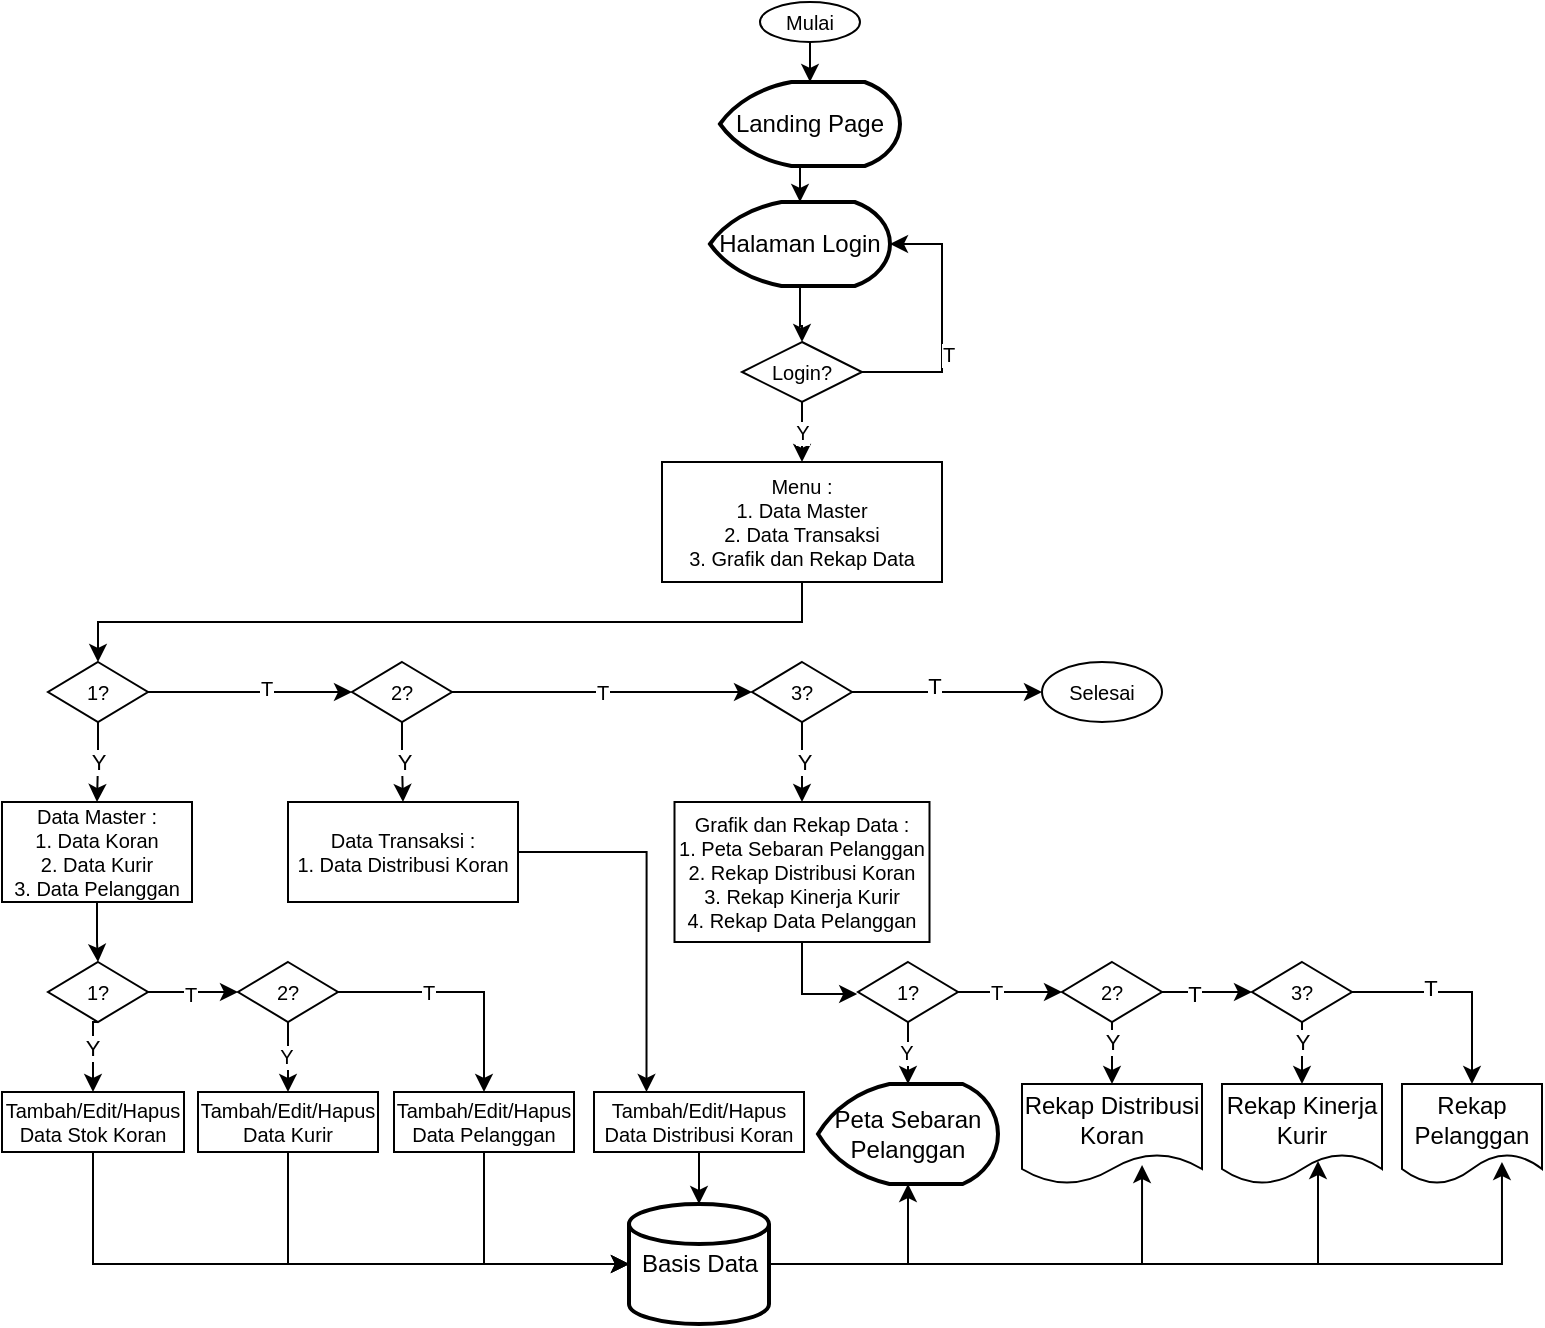 <mxfile version="21.7.5" type="github">
  <diagram id="C5RBs43oDa-KdzZeNtuy" name="Page-1">
    <mxGraphModel dx="1194" dy="792" grid="1" gridSize="10" guides="1" tooltips="1" connect="1" arrows="1" fold="1" page="1" pageScale="1" pageWidth="827" pageHeight="1169" math="0" shadow="0">
      <root>
        <mxCell id="WIyWlLk6GJQsqaUBKTNV-0" />
        <mxCell id="WIyWlLk6GJQsqaUBKTNV-1" parent="WIyWlLk6GJQsqaUBKTNV-0" />
        <mxCell id="JiNHqcxRlWNYeF-rXwPL-3" style="edgeStyle=orthogonalEdgeStyle;rounded=0;orthogonalLoop=1;jettySize=auto;html=1;exitX=0.5;exitY=1;exitDx=0;exitDy=0;entryX=0.5;entryY=0;entryDx=0;entryDy=0;fontSize=10;entryPerimeter=0;" parent="WIyWlLk6GJQsqaUBKTNV-1" source="PEDMvoowwH5u29rOamHG-0" target="CEV3KoDHD8PEOqDO0o8Z-24" edge="1">
          <mxGeometry relative="1" as="geometry" />
        </mxCell>
        <mxCell id="PEDMvoowwH5u29rOamHG-0" value="Mulai" style="ellipse;whiteSpace=wrap;html=1;fontSize=10;" parent="WIyWlLk6GJQsqaUBKTNV-1" vertex="1">
          <mxGeometry x="389" y="10" width="50" height="20" as="geometry" />
        </mxCell>
        <mxCell id="JiNHqcxRlWNYeF-rXwPL-4" value="Y" style="edgeStyle=orthogonalEdgeStyle;rounded=0;orthogonalLoop=1;jettySize=auto;html=1;exitX=0.5;exitY=1;exitDx=0;exitDy=0;entryX=0.5;entryY=0;entryDx=0;entryDy=0;fontSize=10;" parent="WIyWlLk6GJQsqaUBKTNV-1" source="PEDMvoowwH5u29rOamHG-1" target="PEDMvoowwH5u29rOamHG-2" edge="1">
          <mxGeometry relative="1" as="geometry" />
        </mxCell>
        <mxCell id="JiNHqcxRlWNYeF-rXwPL-5" style="edgeStyle=orthogonalEdgeStyle;rounded=0;orthogonalLoop=1;jettySize=auto;html=1;exitX=1;exitY=0.5;exitDx=0;exitDy=0;entryX=1;entryY=0.5;entryDx=0;entryDy=0;fontSize=10;entryPerimeter=0;" parent="WIyWlLk6GJQsqaUBKTNV-1" source="PEDMvoowwH5u29rOamHG-1" target="CEV3KoDHD8PEOqDO0o8Z-25" edge="1">
          <mxGeometry relative="1" as="geometry">
            <Array as="points">
              <mxPoint x="480" y="195" />
              <mxPoint x="480" y="131" />
            </Array>
          </mxGeometry>
        </mxCell>
        <mxCell id="JiNHqcxRlWNYeF-rXwPL-6" value="T" style="edgeLabel;html=1;align=center;verticalAlign=middle;resizable=0;points=[];fontSize=10;" parent="JiNHqcxRlWNYeF-rXwPL-5" vertex="1" connectable="0">
          <mxGeometry x="-0.248" y="-3" relative="1" as="geometry">
            <mxPoint as="offset" />
          </mxGeometry>
        </mxCell>
        <mxCell id="PEDMvoowwH5u29rOamHG-1" value="Login?" style="rhombus;whiteSpace=wrap;html=1;fontSize=10;" parent="WIyWlLk6GJQsqaUBKTNV-1" vertex="1">
          <mxGeometry x="380" y="180" width="60" height="30" as="geometry" />
        </mxCell>
        <mxCell id="JiNHqcxRlWNYeF-rXwPL-7" style="edgeStyle=orthogonalEdgeStyle;rounded=0;orthogonalLoop=1;jettySize=auto;html=1;exitX=0.5;exitY=1;exitDx=0;exitDy=0;entryX=0.5;entryY=0;entryDx=0;entryDy=0;fontSize=10;" parent="WIyWlLk6GJQsqaUBKTNV-1" source="PEDMvoowwH5u29rOamHG-2" target="JiNHqcxRlWNYeF-rXwPL-0" edge="1">
          <mxGeometry relative="1" as="geometry" />
        </mxCell>
        <mxCell id="PEDMvoowwH5u29rOamHG-2" value="&lt;div style=&quot;font-size: 10px;&quot;&gt;&lt;span style=&quot;font-size: 10px; background-color: initial;&quot;&gt;Menu :&lt;/span&gt;&lt;/div&gt;&lt;font style=&quot;font-size: 10px;&quot;&gt;&lt;div style=&quot;font-size: 10px;&quot;&gt;&lt;span style=&quot;background-color: initial; font-size: 10px;&quot;&gt;1. Data Master&lt;/span&gt;&lt;/div&gt;&lt;div style=&quot;font-size: 10px;&quot;&gt;&lt;span style=&quot;background-color: initial; font-size: 10px;&quot;&gt;2. Data Transaksi&lt;/span&gt;&lt;/div&gt;&lt;div style=&quot;font-size: 10px;&quot;&gt;&lt;span style=&quot;background-color: initial; font-size: 10px;&quot;&gt;3. Grafik dan Rekap Data&lt;/span&gt;&lt;/div&gt;&lt;/font&gt;" style="rounded=0;whiteSpace=wrap;html=1;align=center;fontSize=10;" parent="WIyWlLk6GJQsqaUBKTNV-1" vertex="1">
          <mxGeometry x="340" y="240" width="140" height="60" as="geometry" />
        </mxCell>
        <mxCell id="JiNHqcxRlWNYeF-rXwPL-8" style="edgeStyle=orthogonalEdgeStyle;rounded=0;orthogonalLoop=1;jettySize=auto;html=1;exitX=1;exitY=0.5;exitDx=0;exitDy=0;entryX=0;entryY=0.5;entryDx=0;entryDy=0;fontSize=10;" parent="WIyWlLk6GJQsqaUBKTNV-1" source="JiNHqcxRlWNYeF-rXwPL-0" target="JiNHqcxRlWNYeF-rXwPL-2" edge="1">
          <mxGeometry relative="1" as="geometry" />
        </mxCell>
        <mxCell id="JiNHqcxRlWNYeF-rXwPL-9" value="T" style="edgeLabel;html=1;align=center;verticalAlign=middle;resizable=0;points=[];fontSize=10;" parent="JiNHqcxRlWNYeF-rXwPL-8" vertex="1" connectable="0">
          <mxGeometry x="0.15" y="2" relative="1" as="geometry">
            <mxPoint as="offset" />
          </mxGeometry>
        </mxCell>
        <mxCell id="ZIuvK2Msw9qaPoizuIzn-37" style="edgeStyle=orthogonalEdgeStyle;rounded=0;orthogonalLoop=1;jettySize=auto;html=1;exitX=0.5;exitY=1;exitDx=0;exitDy=0;entryX=0.5;entryY=0;entryDx=0;entryDy=0;" parent="WIyWlLk6GJQsqaUBKTNV-1" source="JiNHqcxRlWNYeF-rXwPL-0" target="ZIuvK2Msw9qaPoizuIzn-0" edge="1">
          <mxGeometry relative="1" as="geometry" />
        </mxCell>
        <mxCell id="ZIuvK2Msw9qaPoizuIzn-38" value="Y" style="edgeLabel;html=1;align=center;verticalAlign=middle;resizable=0;points=[];" parent="ZIuvK2Msw9qaPoizuIzn-37" vertex="1" connectable="0">
          <mxGeometry x="-0.013" y="1" relative="1" as="geometry">
            <mxPoint y="-1" as="offset" />
          </mxGeometry>
        </mxCell>
        <mxCell id="JiNHqcxRlWNYeF-rXwPL-0" value="1?" style="rhombus;whiteSpace=wrap;html=1;fontSize=10;" parent="WIyWlLk6GJQsqaUBKTNV-1" vertex="1">
          <mxGeometry x="33" y="340" width="50" height="30" as="geometry" />
        </mxCell>
        <mxCell id="JiNHqcxRlWNYeF-rXwPL-12" style="edgeStyle=orthogonalEdgeStyle;rounded=0;orthogonalLoop=1;jettySize=auto;html=1;exitX=1;exitY=0.5;exitDx=0;exitDy=0;entryX=0;entryY=0.5;entryDx=0;entryDy=0;fontSize=10;" parent="WIyWlLk6GJQsqaUBKTNV-1" source="JiNHqcxRlWNYeF-rXwPL-1" target="JiNHqcxRlWNYeF-rXwPL-11" edge="1">
          <mxGeometry relative="1" as="geometry" />
        </mxCell>
        <mxCell id="CEV3KoDHD8PEOqDO0o8Z-17" value="T" style="edgeLabel;html=1;align=center;verticalAlign=middle;resizable=0;points=[];" vertex="1" connectable="0" parent="JiNHqcxRlWNYeF-rXwPL-12">
          <mxGeometry x="-0.132" y="3" relative="1" as="geometry">
            <mxPoint as="offset" />
          </mxGeometry>
        </mxCell>
        <mxCell id="ZIuvK2Msw9qaPoizuIzn-60" style="edgeStyle=orthogonalEdgeStyle;rounded=0;orthogonalLoop=1;jettySize=auto;html=1;exitX=0.5;exitY=1;exitDx=0;exitDy=0;entryX=0.5;entryY=0;entryDx=0;entryDy=0;" parent="WIyWlLk6GJQsqaUBKTNV-1" source="JiNHqcxRlWNYeF-rXwPL-1" target="ZIuvK2Msw9qaPoizuIzn-59" edge="1">
          <mxGeometry relative="1" as="geometry" />
        </mxCell>
        <mxCell id="ZIuvK2Msw9qaPoizuIzn-61" value="Y" style="edgeLabel;html=1;align=center;verticalAlign=middle;resizable=0;points=[];" parent="ZIuvK2Msw9qaPoizuIzn-60" vertex="1" connectable="0">
          <mxGeometry x="-0.018" y="1" relative="1" as="geometry">
            <mxPoint as="offset" />
          </mxGeometry>
        </mxCell>
        <mxCell id="JiNHqcxRlWNYeF-rXwPL-1" value="3?" style="rhombus;whiteSpace=wrap;html=1;fontSize=10;" parent="WIyWlLk6GJQsqaUBKTNV-1" vertex="1">
          <mxGeometry x="385" y="340" width="50" height="30" as="geometry" />
        </mxCell>
        <mxCell id="JiNHqcxRlWNYeF-rXwPL-10" value="T" style="edgeStyle=orthogonalEdgeStyle;rounded=0;orthogonalLoop=1;jettySize=auto;html=1;exitX=1;exitY=0.5;exitDx=0;exitDy=0;fontSize=10;entryX=0;entryY=0.5;entryDx=0;entryDy=0;" parent="WIyWlLk6GJQsqaUBKTNV-1" source="JiNHqcxRlWNYeF-rXwPL-2" target="JiNHqcxRlWNYeF-rXwPL-1" edge="1">
          <mxGeometry relative="1" as="geometry" />
        </mxCell>
        <mxCell id="ZIuvK2Msw9qaPoizuIzn-41" style="edgeStyle=orthogonalEdgeStyle;rounded=0;orthogonalLoop=1;jettySize=auto;html=1;exitX=0.5;exitY=1;exitDx=0;exitDy=0;entryX=0.5;entryY=0;entryDx=0;entryDy=0;" parent="WIyWlLk6GJQsqaUBKTNV-1" source="JiNHqcxRlWNYeF-rXwPL-2" target="ZIuvK2Msw9qaPoizuIzn-32" edge="1">
          <mxGeometry relative="1" as="geometry" />
        </mxCell>
        <mxCell id="ZIuvK2Msw9qaPoizuIzn-42" value="Y" style="edgeLabel;html=1;align=center;verticalAlign=middle;resizable=0;points=[];" parent="ZIuvK2Msw9qaPoizuIzn-41" vertex="1" connectable="0">
          <mxGeometry x="0.012" relative="1" as="geometry">
            <mxPoint as="offset" />
          </mxGeometry>
        </mxCell>
        <mxCell id="JiNHqcxRlWNYeF-rXwPL-2" value="2?" style="rhombus;whiteSpace=wrap;html=1;fontSize=10;" parent="WIyWlLk6GJQsqaUBKTNV-1" vertex="1">
          <mxGeometry x="185" y="340" width="50" height="30" as="geometry" />
        </mxCell>
        <mxCell id="JiNHqcxRlWNYeF-rXwPL-11" value="Selesai" style="ellipse;whiteSpace=wrap;html=1;fontSize=10;" parent="WIyWlLk6GJQsqaUBKTNV-1" vertex="1">
          <mxGeometry x="530" y="340" width="60" height="30" as="geometry" />
        </mxCell>
        <mxCell id="ZIuvK2Msw9qaPoizuIzn-4" style="edgeStyle=orthogonalEdgeStyle;rounded=0;orthogonalLoop=1;jettySize=auto;html=1;exitX=0.5;exitY=1;exitDx=0;exitDy=0;fontSize=10;" parent="WIyWlLk6GJQsqaUBKTNV-1" source="ZIuvK2Msw9qaPoizuIzn-0" target="ZIuvK2Msw9qaPoizuIzn-3" edge="1">
          <mxGeometry relative="1" as="geometry" />
        </mxCell>
        <mxCell id="ZIuvK2Msw9qaPoizuIzn-0" value="Data Master :&lt;br style=&quot;font-size: 10px;&quot;&gt;1. Data Koran&lt;br style=&quot;font-size: 10px;&quot;&gt;2. Data Kurir&lt;br style=&quot;font-size: 10px;&quot;&gt;3. Data Pelanggan" style="rounded=0;whiteSpace=wrap;html=1;fontSize=10;" parent="WIyWlLk6GJQsqaUBKTNV-1" vertex="1">
          <mxGeometry x="10" y="410" width="95" height="50" as="geometry" />
        </mxCell>
        <mxCell id="ZIuvK2Msw9qaPoizuIzn-13" style="edgeStyle=orthogonalEdgeStyle;rounded=0;orthogonalLoop=1;jettySize=auto;html=1;exitX=1;exitY=0.5;exitDx=0;exitDy=0;entryX=0;entryY=0.5;entryDx=0;entryDy=0;fontSize=10;" parent="WIyWlLk6GJQsqaUBKTNV-1" source="ZIuvK2Msw9qaPoizuIzn-3" target="ZIuvK2Msw9qaPoizuIzn-6" edge="1">
          <mxGeometry relative="1" as="geometry" />
        </mxCell>
        <mxCell id="ZIuvK2Msw9qaPoizuIzn-25" value="T" style="edgeLabel;html=1;align=center;verticalAlign=middle;resizable=0;points=[];fontSize=10;" parent="ZIuvK2Msw9qaPoizuIzn-13" vertex="1" connectable="0">
          <mxGeometry x="-0.067" y="-1" relative="1" as="geometry">
            <mxPoint as="offset" />
          </mxGeometry>
        </mxCell>
        <mxCell id="ZIuvK2Msw9qaPoizuIzn-43" style="edgeStyle=orthogonalEdgeStyle;rounded=0;orthogonalLoop=1;jettySize=auto;html=1;exitX=0.5;exitY=1;exitDx=0;exitDy=0;entryX=0.5;entryY=0;entryDx=0;entryDy=0;" parent="WIyWlLk6GJQsqaUBKTNV-1" source="ZIuvK2Msw9qaPoizuIzn-3" target="ZIuvK2Msw9qaPoizuIzn-5" edge="1">
          <mxGeometry relative="1" as="geometry" />
        </mxCell>
        <mxCell id="ZIuvK2Msw9qaPoizuIzn-44" value="Y" style="edgeLabel;html=1;align=center;verticalAlign=middle;resizable=0;points=[];" parent="ZIuvK2Msw9qaPoizuIzn-43" vertex="1" connectable="0">
          <mxGeometry x="-0.174" y="-1" relative="1" as="geometry">
            <mxPoint as="offset" />
          </mxGeometry>
        </mxCell>
        <mxCell id="ZIuvK2Msw9qaPoizuIzn-3" value="1?" style="rhombus;whiteSpace=wrap;html=1;fontSize=10;" parent="WIyWlLk6GJQsqaUBKTNV-1" vertex="1">
          <mxGeometry x="33" y="490" width="50" height="30" as="geometry" />
        </mxCell>
        <mxCell id="ZIuvK2Msw9qaPoizuIzn-18" style="edgeStyle=orthogonalEdgeStyle;rounded=0;orthogonalLoop=1;jettySize=auto;html=1;exitX=0.5;exitY=1;exitDx=0;exitDy=0;entryX=0;entryY=0.5;entryDx=0;entryDy=0;entryPerimeter=0;fontSize=10;" parent="WIyWlLk6GJQsqaUBKTNV-1" source="ZIuvK2Msw9qaPoizuIzn-5" target="CEV3KoDHD8PEOqDO0o8Z-18" edge="1">
          <mxGeometry relative="1" as="geometry" />
        </mxCell>
        <mxCell id="ZIuvK2Msw9qaPoizuIzn-5" value="Tambah/Edit/Hapus&lt;br style=&quot;font-size: 10px;&quot;&gt;Data Stok Koran" style="rounded=0;whiteSpace=wrap;html=1;fontSize=10;" parent="WIyWlLk6GJQsqaUBKTNV-1" vertex="1">
          <mxGeometry x="10" y="555" width="91" height="30" as="geometry" />
        </mxCell>
        <mxCell id="ZIuvK2Msw9qaPoizuIzn-16" style="edgeStyle=orthogonalEdgeStyle;rounded=0;orthogonalLoop=1;jettySize=auto;html=1;exitX=0.5;exitY=1;exitDx=0;exitDy=0;entryX=0.5;entryY=0;entryDx=0;entryDy=0;fontSize=10;" parent="WIyWlLk6GJQsqaUBKTNV-1" source="ZIuvK2Msw9qaPoizuIzn-6" target="ZIuvK2Msw9qaPoizuIzn-21" edge="1">
          <mxGeometry relative="1" as="geometry">
            <mxPoint x="230" y="645" as="targetPoint" />
          </mxGeometry>
        </mxCell>
        <mxCell id="ZIuvK2Msw9qaPoizuIzn-36" value="Y" style="edgeLabel;html=1;align=center;verticalAlign=middle;resizable=0;points=[];fontSize=10;" parent="ZIuvK2Msw9qaPoizuIzn-16" vertex="1" connectable="0">
          <mxGeometry x="-0.017" y="-1" relative="1" as="geometry">
            <mxPoint as="offset" />
          </mxGeometry>
        </mxCell>
        <mxCell id="ZIuvK2Msw9qaPoizuIzn-23" style="edgeStyle=orthogonalEdgeStyle;rounded=0;orthogonalLoop=1;jettySize=auto;html=1;exitX=1;exitY=0.5;exitDx=0;exitDy=0;entryX=0.5;entryY=0;entryDx=0;entryDy=0;fontSize=10;" parent="WIyWlLk6GJQsqaUBKTNV-1" source="ZIuvK2Msw9qaPoizuIzn-6" target="ZIuvK2Msw9qaPoizuIzn-20" edge="1">
          <mxGeometry relative="1" as="geometry" />
        </mxCell>
        <mxCell id="ZIuvK2Msw9qaPoizuIzn-24" value="T" style="edgeLabel;html=1;align=center;verticalAlign=middle;resizable=0;points=[];fontSize=10;" parent="ZIuvK2Msw9qaPoizuIzn-23" vertex="1" connectable="0">
          <mxGeometry x="-0.274" relative="1" as="geometry">
            <mxPoint as="offset" />
          </mxGeometry>
        </mxCell>
        <mxCell id="ZIuvK2Msw9qaPoizuIzn-6" value="2?" style="rhombus;whiteSpace=wrap;html=1;fontSize=10;" parent="WIyWlLk6GJQsqaUBKTNV-1" vertex="1">
          <mxGeometry x="128" y="490" width="50" height="30" as="geometry" />
        </mxCell>
        <mxCell id="ZIuvK2Msw9qaPoizuIzn-27" style="edgeStyle=orthogonalEdgeStyle;rounded=0;orthogonalLoop=1;jettySize=auto;html=1;exitX=0.5;exitY=1;exitDx=0;exitDy=0;entryX=0;entryY=0.5;entryDx=0;entryDy=0;entryPerimeter=0;fontSize=10;" parent="WIyWlLk6GJQsqaUBKTNV-1" source="ZIuvK2Msw9qaPoizuIzn-20" target="CEV3KoDHD8PEOqDO0o8Z-18" edge="1">
          <mxGeometry relative="1" as="geometry" />
        </mxCell>
        <mxCell id="ZIuvK2Msw9qaPoizuIzn-20" value="Tambah/Edit/Hapus&lt;br style=&quot;font-size: 10px;&quot;&gt;Data Pelanggan" style="rounded=0;whiteSpace=wrap;html=1;fontSize=10;" parent="WIyWlLk6GJQsqaUBKTNV-1" vertex="1">
          <mxGeometry x="206" y="555" width="90" height="30" as="geometry" />
        </mxCell>
        <mxCell id="ZIuvK2Msw9qaPoizuIzn-26" style="edgeStyle=orthogonalEdgeStyle;rounded=0;orthogonalLoop=1;jettySize=auto;html=1;exitX=0.5;exitY=1;exitDx=0;exitDy=0;entryX=0;entryY=0.5;entryDx=0;entryDy=0;entryPerimeter=0;fontSize=10;" parent="WIyWlLk6GJQsqaUBKTNV-1" source="ZIuvK2Msw9qaPoizuIzn-21" target="CEV3KoDHD8PEOqDO0o8Z-18" edge="1">
          <mxGeometry relative="1" as="geometry" />
        </mxCell>
        <mxCell id="ZIuvK2Msw9qaPoizuIzn-21" value="Tambah/Edit/Hapus&lt;br style=&quot;border-color: var(--border-color);&quot;&gt;Data Kurir" style="rounded=0;whiteSpace=wrap;html=1;fontSize=10;" parent="WIyWlLk6GJQsqaUBKTNV-1" vertex="1">
          <mxGeometry x="108" y="555" width="90" height="30" as="geometry" />
        </mxCell>
        <mxCell id="ZIuvK2Msw9qaPoizuIzn-54" style="edgeStyle=orthogonalEdgeStyle;rounded=0;orthogonalLoop=1;jettySize=auto;html=1;exitX=1;exitY=0.5;exitDx=0;exitDy=0;entryX=0.25;entryY=0;entryDx=0;entryDy=0;" parent="WIyWlLk6GJQsqaUBKTNV-1" source="ZIuvK2Msw9qaPoizuIzn-32" target="ZIuvK2Msw9qaPoizuIzn-51" edge="1">
          <mxGeometry relative="1" as="geometry">
            <mxPoint x="342.29" y="490" as="targetPoint" />
          </mxGeometry>
        </mxCell>
        <mxCell id="ZIuvK2Msw9qaPoizuIzn-32" value="Data Transaksi :&lt;br&gt;1. Data Distribusi Koran" style="rounded=0;whiteSpace=wrap;html=1;fontSize=10;" parent="WIyWlLk6GJQsqaUBKTNV-1" vertex="1">
          <mxGeometry x="153" y="410" width="115" height="50" as="geometry" />
        </mxCell>
        <mxCell id="CEV3KoDHD8PEOqDO0o8Z-19" style="edgeStyle=orthogonalEdgeStyle;rounded=0;orthogonalLoop=1;jettySize=auto;html=1;exitX=0.5;exitY=1;exitDx=0;exitDy=0;entryX=0.5;entryY=0;entryDx=0;entryDy=0;entryPerimeter=0;" edge="1" parent="WIyWlLk6GJQsqaUBKTNV-1" source="ZIuvK2Msw9qaPoizuIzn-51" target="CEV3KoDHD8PEOqDO0o8Z-18">
          <mxGeometry relative="1" as="geometry" />
        </mxCell>
        <mxCell id="ZIuvK2Msw9qaPoizuIzn-51" value="Tambah/Edit/Hapus&lt;br style=&quot;font-size: 10px;&quot;&gt;Data Distribusi Koran" style="rounded=0;whiteSpace=wrap;html=1;fontSize=10;" parent="WIyWlLk6GJQsqaUBKTNV-1" vertex="1">
          <mxGeometry x="306.0" y="555" width="105" height="30" as="geometry" />
        </mxCell>
        <mxCell id="ZIuvK2Msw9qaPoizuIzn-76" style="edgeStyle=orthogonalEdgeStyle;rounded=0;orthogonalLoop=1;jettySize=auto;html=1;exitX=0.5;exitY=1;exitDx=0;exitDy=0;entryX=-0.009;entryY=0.54;entryDx=0;entryDy=0;entryPerimeter=0;" parent="WIyWlLk6GJQsqaUBKTNV-1" source="ZIuvK2Msw9qaPoizuIzn-59" target="ZIuvK2Msw9qaPoizuIzn-73" edge="1">
          <mxGeometry relative="1" as="geometry">
            <Array as="points">
              <mxPoint x="410" y="506" />
              <mxPoint x="438" y="506" />
            </Array>
          </mxGeometry>
        </mxCell>
        <mxCell id="ZIuvK2Msw9qaPoizuIzn-59" value="Grafik dan Rekap Data :&lt;br style=&quot;font-size: 10px;&quot;&gt;1. Peta Sebaran Pelanggan&lt;br&gt;2. Rekap Distribusi Koran&lt;br&gt;3. Rekap Kinerja Kurir&lt;br&gt;4. Rekap Data Pelanggan" style="rounded=0;whiteSpace=wrap;html=1;fontSize=10;" parent="WIyWlLk6GJQsqaUBKTNV-1" vertex="1">
          <mxGeometry x="346.25" y="410" width="127.5" height="70" as="geometry" />
        </mxCell>
        <mxCell id="ZIuvK2Msw9qaPoizuIzn-69" style="edgeStyle=orthogonalEdgeStyle;rounded=0;orthogonalLoop=1;jettySize=auto;html=1;exitX=0.5;exitY=1;exitDx=0;exitDy=0;entryX=0.5;entryY=0;entryDx=0;entryDy=0;fontSize=10;entryPerimeter=0;" parent="WIyWlLk6GJQsqaUBKTNV-1" source="ZIuvK2Msw9qaPoizuIzn-73" target="CEV3KoDHD8PEOqDO0o8Z-5" edge="1">
          <mxGeometry relative="1" as="geometry">
            <mxPoint x="463.0" y="555" as="targetPoint" />
          </mxGeometry>
        </mxCell>
        <mxCell id="ZIuvK2Msw9qaPoizuIzn-70" value="Y" style="edgeLabel;html=1;align=center;verticalAlign=middle;resizable=0;points=[];fontSize=10;" parent="ZIuvK2Msw9qaPoizuIzn-69" vertex="1" connectable="0">
          <mxGeometry x="-0.017" y="-1" relative="1" as="geometry">
            <mxPoint as="offset" />
          </mxGeometry>
        </mxCell>
        <mxCell id="ZIuvK2Msw9qaPoizuIzn-71" style="edgeStyle=orthogonalEdgeStyle;rounded=0;orthogonalLoop=1;jettySize=auto;html=1;exitX=1;exitY=0.5;exitDx=0;exitDy=0;entryX=0;entryY=0.5;entryDx=0;entryDy=0;fontSize=10;" parent="WIyWlLk6GJQsqaUBKTNV-1" source="ZIuvK2Msw9qaPoizuIzn-73" target="CEV3KoDHD8PEOqDO0o8Z-4" edge="1">
          <mxGeometry relative="1" as="geometry">
            <mxPoint x="560" y="555" as="targetPoint" />
          </mxGeometry>
        </mxCell>
        <mxCell id="ZIuvK2Msw9qaPoizuIzn-72" value="T" style="edgeLabel;html=1;align=center;verticalAlign=middle;resizable=0;points=[];fontSize=10;" parent="ZIuvK2Msw9qaPoizuIzn-71" vertex="1" connectable="0">
          <mxGeometry x="-0.274" relative="1" as="geometry">
            <mxPoint as="offset" />
          </mxGeometry>
        </mxCell>
        <mxCell id="ZIuvK2Msw9qaPoizuIzn-73" value="1?" style="rhombus;whiteSpace=wrap;html=1;fontSize=10;" parent="WIyWlLk6GJQsqaUBKTNV-1" vertex="1">
          <mxGeometry x="438" y="490" width="50" height="30" as="geometry" />
        </mxCell>
        <mxCell id="CEV3KoDHD8PEOqDO0o8Z-1" value="Rekap Distribusi Koran" style="shape=document;whiteSpace=wrap;html=1;boundedLbl=1;" vertex="1" parent="WIyWlLk6GJQsqaUBKTNV-1">
          <mxGeometry x="520" y="551" width="90" height="50" as="geometry" />
        </mxCell>
        <mxCell id="CEV3KoDHD8PEOqDO0o8Z-2" value="Rekap Kinerja Kurir" style="shape=document;whiteSpace=wrap;html=1;boundedLbl=1;" vertex="1" parent="WIyWlLk6GJQsqaUBKTNV-1">
          <mxGeometry x="620" y="551" width="80" height="50" as="geometry" />
        </mxCell>
        <mxCell id="CEV3KoDHD8PEOqDO0o8Z-3" value="Rekap Pelanggan" style="shape=document;whiteSpace=wrap;html=1;boundedLbl=1;" vertex="1" parent="WIyWlLk6GJQsqaUBKTNV-1">
          <mxGeometry x="710" y="551" width="70" height="50" as="geometry" />
        </mxCell>
        <mxCell id="CEV3KoDHD8PEOqDO0o8Z-6" style="edgeStyle=orthogonalEdgeStyle;rounded=0;orthogonalLoop=1;jettySize=auto;html=1;entryX=0.5;entryY=0;entryDx=0;entryDy=0;" edge="1" parent="WIyWlLk6GJQsqaUBKTNV-1" source="CEV3KoDHD8PEOqDO0o8Z-4" target="CEV3KoDHD8PEOqDO0o8Z-1">
          <mxGeometry relative="1" as="geometry" />
        </mxCell>
        <mxCell id="CEV3KoDHD8PEOqDO0o8Z-12" value="Y" style="edgeLabel;html=1;align=center;verticalAlign=middle;resizable=0;points=[];" vertex="1" connectable="0" parent="CEV3KoDHD8PEOqDO0o8Z-6">
          <mxGeometry x="-0.614" relative="1" as="geometry">
            <mxPoint as="offset" />
          </mxGeometry>
        </mxCell>
        <mxCell id="CEV3KoDHD8PEOqDO0o8Z-10" style="edgeStyle=orthogonalEdgeStyle;rounded=0;orthogonalLoop=1;jettySize=auto;html=1;entryX=0;entryY=0.5;entryDx=0;entryDy=0;" edge="1" parent="WIyWlLk6GJQsqaUBKTNV-1" source="CEV3KoDHD8PEOqDO0o8Z-4" target="CEV3KoDHD8PEOqDO0o8Z-9">
          <mxGeometry relative="1" as="geometry" />
        </mxCell>
        <mxCell id="CEV3KoDHD8PEOqDO0o8Z-11" value="T" style="edgeLabel;html=1;align=center;verticalAlign=middle;resizable=0;points=[];" vertex="1" connectable="0" parent="CEV3KoDHD8PEOqDO0o8Z-10">
          <mxGeometry x="-0.313" y="-1" relative="1" as="geometry">
            <mxPoint as="offset" />
          </mxGeometry>
        </mxCell>
        <mxCell id="CEV3KoDHD8PEOqDO0o8Z-4" value="2?" style="rhombus;whiteSpace=wrap;html=1;fontSize=10;" vertex="1" parent="WIyWlLk6GJQsqaUBKTNV-1">
          <mxGeometry x="540" y="490" width="50" height="30" as="geometry" />
        </mxCell>
        <mxCell id="CEV3KoDHD8PEOqDO0o8Z-5" value="Peta Sebaran Pelanggan" style="strokeWidth=2;html=1;shape=mxgraph.flowchart.display;whiteSpace=wrap;" vertex="1" parent="WIyWlLk6GJQsqaUBKTNV-1">
          <mxGeometry x="418" y="551" width="90" height="50" as="geometry" />
        </mxCell>
        <mxCell id="CEV3KoDHD8PEOqDO0o8Z-13" style="edgeStyle=orthogonalEdgeStyle;rounded=0;orthogonalLoop=1;jettySize=auto;html=1;entryX=0.5;entryY=0;entryDx=0;entryDy=0;" edge="1" parent="WIyWlLk6GJQsqaUBKTNV-1" source="CEV3KoDHD8PEOqDO0o8Z-9" target="CEV3KoDHD8PEOqDO0o8Z-2">
          <mxGeometry relative="1" as="geometry" />
        </mxCell>
        <mxCell id="CEV3KoDHD8PEOqDO0o8Z-15" value="Y" style="edgeLabel;html=1;align=center;verticalAlign=middle;resizable=0;points=[];" vertex="1" connectable="0" parent="CEV3KoDHD8PEOqDO0o8Z-13">
          <mxGeometry x="-0.582" relative="1" as="geometry">
            <mxPoint as="offset" />
          </mxGeometry>
        </mxCell>
        <mxCell id="CEV3KoDHD8PEOqDO0o8Z-14" style="edgeStyle=orthogonalEdgeStyle;rounded=0;orthogonalLoop=1;jettySize=auto;html=1;entryX=0.5;entryY=0;entryDx=0;entryDy=0;" edge="1" parent="WIyWlLk6GJQsqaUBKTNV-1" source="CEV3KoDHD8PEOqDO0o8Z-9" target="CEV3KoDHD8PEOqDO0o8Z-3">
          <mxGeometry relative="1" as="geometry" />
        </mxCell>
        <mxCell id="CEV3KoDHD8PEOqDO0o8Z-16" value="T" style="edgeLabel;html=1;align=center;verticalAlign=middle;resizable=0;points=[];" vertex="1" connectable="0" parent="CEV3KoDHD8PEOqDO0o8Z-14">
          <mxGeometry x="-0.266" y="2" relative="1" as="geometry">
            <mxPoint as="offset" />
          </mxGeometry>
        </mxCell>
        <mxCell id="CEV3KoDHD8PEOqDO0o8Z-9" value="3?" style="rhombus;whiteSpace=wrap;html=1;fontSize=10;" vertex="1" parent="WIyWlLk6GJQsqaUBKTNV-1">
          <mxGeometry x="635" y="490" width="50" height="30" as="geometry" />
        </mxCell>
        <mxCell id="CEV3KoDHD8PEOqDO0o8Z-20" style="edgeStyle=orthogonalEdgeStyle;rounded=0;orthogonalLoop=1;jettySize=auto;html=1;exitX=1;exitY=0.5;exitDx=0;exitDy=0;exitPerimeter=0;entryX=0.5;entryY=1;entryDx=0;entryDy=0;entryPerimeter=0;" edge="1" parent="WIyWlLk6GJQsqaUBKTNV-1" source="CEV3KoDHD8PEOqDO0o8Z-18" target="CEV3KoDHD8PEOqDO0o8Z-5">
          <mxGeometry relative="1" as="geometry" />
        </mxCell>
        <mxCell id="CEV3KoDHD8PEOqDO0o8Z-21" style="edgeStyle=orthogonalEdgeStyle;rounded=0;orthogonalLoop=1;jettySize=auto;html=1;entryX=0.667;entryY=0.81;entryDx=0;entryDy=0;entryPerimeter=0;" edge="1" parent="WIyWlLk6GJQsqaUBKTNV-1" source="CEV3KoDHD8PEOqDO0o8Z-18" target="CEV3KoDHD8PEOqDO0o8Z-1">
          <mxGeometry relative="1" as="geometry" />
        </mxCell>
        <mxCell id="CEV3KoDHD8PEOqDO0o8Z-22" style="edgeStyle=orthogonalEdgeStyle;rounded=0;orthogonalLoop=1;jettySize=auto;html=1;entryX=0.6;entryY=0.77;entryDx=0;entryDy=0;entryPerimeter=0;" edge="1" parent="WIyWlLk6GJQsqaUBKTNV-1" source="CEV3KoDHD8PEOqDO0o8Z-18" target="CEV3KoDHD8PEOqDO0o8Z-2">
          <mxGeometry relative="1" as="geometry" />
        </mxCell>
        <mxCell id="CEV3KoDHD8PEOqDO0o8Z-23" style="edgeStyle=orthogonalEdgeStyle;rounded=0;orthogonalLoop=1;jettySize=auto;html=1;entryX=0.714;entryY=0.78;entryDx=0;entryDy=0;entryPerimeter=0;" edge="1" parent="WIyWlLk6GJQsqaUBKTNV-1" source="CEV3KoDHD8PEOqDO0o8Z-18" target="CEV3KoDHD8PEOqDO0o8Z-3">
          <mxGeometry relative="1" as="geometry" />
        </mxCell>
        <mxCell id="CEV3KoDHD8PEOqDO0o8Z-18" value="Basis Data" style="strokeWidth=2;html=1;shape=mxgraph.flowchart.database;whiteSpace=wrap;" vertex="1" parent="WIyWlLk6GJQsqaUBKTNV-1">
          <mxGeometry x="323.5" y="611" width="70" height="60" as="geometry" />
        </mxCell>
        <mxCell id="CEV3KoDHD8PEOqDO0o8Z-28" style="edgeStyle=orthogonalEdgeStyle;rounded=0;orthogonalLoop=1;jettySize=auto;html=1;exitX=0.5;exitY=1;exitDx=0;exitDy=0;exitPerimeter=0;entryX=0.5;entryY=0;entryDx=0;entryDy=0;entryPerimeter=0;" edge="1" parent="WIyWlLk6GJQsqaUBKTNV-1" source="CEV3KoDHD8PEOqDO0o8Z-24" target="CEV3KoDHD8PEOqDO0o8Z-25">
          <mxGeometry relative="1" as="geometry" />
        </mxCell>
        <mxCell id="CEV3KoDHD8PEOqDO0o8Z-24" value="Landing Page" style="strokeWidth=2;html=1;shape=mxgraph.flowchart.display;whiteSpace=wrap;" vertex="1" parent="WIyWlLk6GJQsqaUBKTNV-1">
          <mxGeometry x="369" y="50" width="90" height="42" as="geometry" />
        </mxCell>
        <mxCell id="CEV3KoDHD8PEOqDO0o8Z-27" style="edgeStyle=orthogonalEdgeStyle;rounded=0;orthogonalLoop=1;jettySize=auto;html=1;entryX=0.5;entryY=0;entryDx=0;entryDy=0;" edge="1" parent="WIyWlLk6GJQsqaUBKTNV-1" source="CEV3KoDHD8PEOqDO0o8Z-25" target="PEDMvoowwH5u29rOamHG-1">
          <mxGeometry relative="1" as="geometry" />
        </mxCell>
        <mxCell id="CEV3KoDHD8PEOqDO0o8Z-25" value="Halaman Login" style="strokeWidth=2;html=1;shape=mxgraph.flowchart.display;whiteSpace=wrap;" vertex="1" parent="WIyWlLk6GJQsqaUBKTNV-1">
          <mxGeometry x="364" y="110" width="90" height="42" as="geometry" />
        </mxCell>
      </root>
    </mxGraphModel>
  </diagram>
</mxfile>
